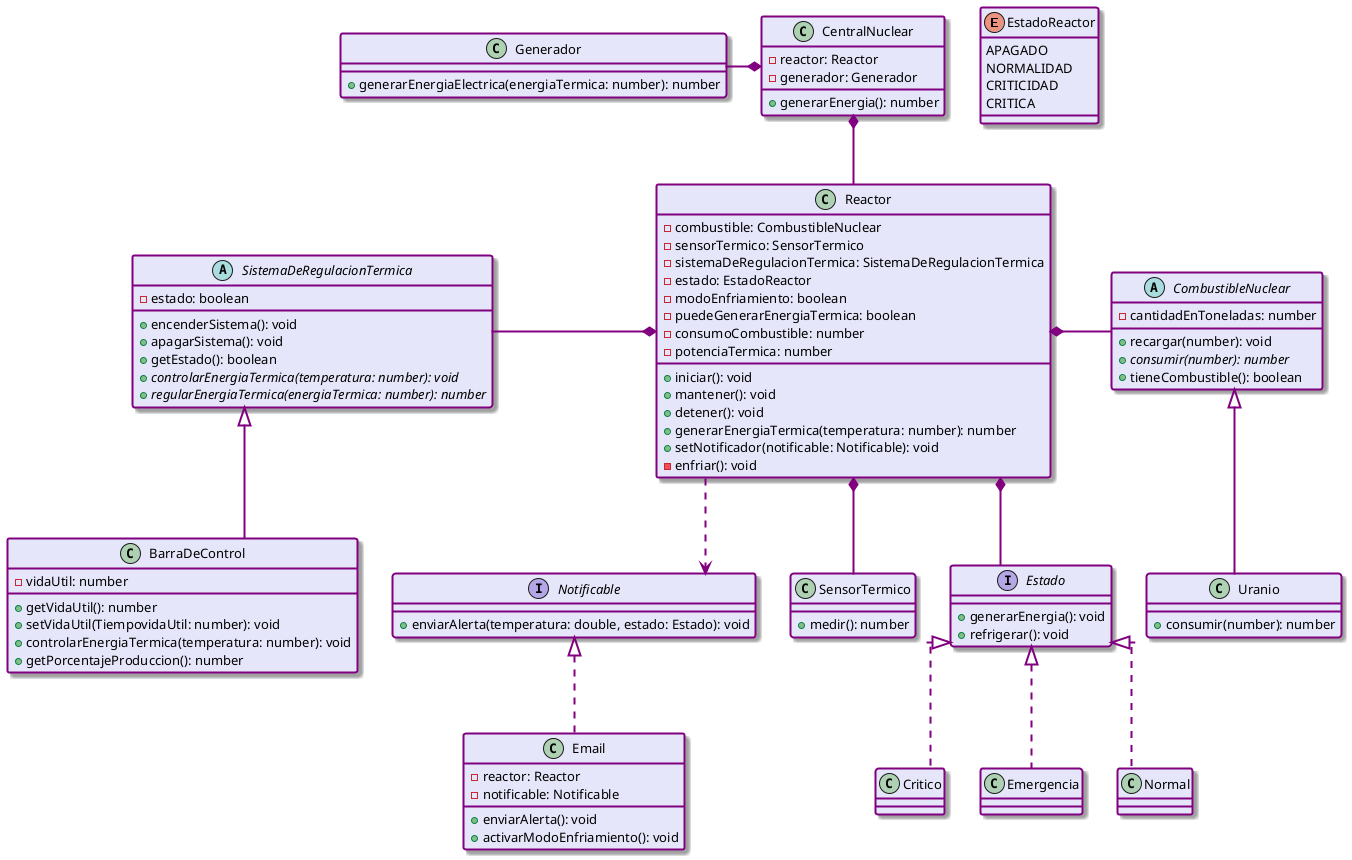 @startuml DiagramaCentral

' tema

!define MyFontColor #000000
!define MyBorderColor #800080
!define MyBackgroundColor #E6E6FA
!define MyArrowColor #800080

skinparam defaultFontName Arial
skinparam DefaultFontSize 13
skinparam Linetype ortho
skinparam Arrowcolor MyArrowColor
skinparam ArrowThickness 2
skinparam Classbordercolor MyBorderColor
skinparam ClassBorderThickness 2
skinparam ClassBackgroundColor MyBackgroundColor
skinparam Shadowing true
skinparam GroupInheritance 1
skinparam NoteBackgroundColor yellow
skinparam NoteBorderThickness 2

' clases

enum EstadoReactor {
  	APAGADO
  	NORMALIDAD
  	CRITICIDAD
  	CRITICA
}

abstract class CombustibleNuclear {
  	- cantidadEnToneladas: number

  	+ recargar(number): void
  	+ {abstract} consumir(number): number
  	+ tieneCombustible(): boolean
}

class Uranio extends CombustibleNuclear {
  	+ consumir(number): number
}

abstract class SistemaDeRegulacionTermica {
    - estado: boolean
    + encenderSistema(): void
    + apagarSistema(): void
    + getEstado(): boolean
    + {abstract} controlarEnergiaTermica(temperatura: number): void
	+ {abstract} regularEnergiaTermica(energiaTermica: number): number
}

class BarraDeControl extends SistemaDeRegulacionTermica {
    - vidaUtil: number
    + getVidaUtil(): number
    + setVidaUtil(TiempovidaUtil: number): void
    + controlarEnergiaTermica(temperatura: number): void
    + getPorcentajeProduccion(): number
}

class SensorTermico {
  	+ medir(): number
}

class Email {
  	- reactor: Reactor
	- notificable: Notificable

  	+ enviarAlerta(): void
  	+ activarModoEnfriamiento(): void
}

class Reactor {
	- combustible: CombustibleNuclear
	- sensorTermico: SensorTermico
	- sistemaDeRegulacionTermica: SistemaDeRegulacionTermica
	- estado: EstadoReactor
	- modoEnfriamiento: boolean
	- puedeGenerarEnergiaTermica: boolean
	- consumoCombustible: number
	- potenciaTermica: number

	+ iniciar(): void
	+ mantener(): void
	+ detener(): void
	+ generarEnergiaTermica(temperatura: number): number
	+ setNotificador(notificable: Notificable): void
	- enfriar(): void
}

class Generador {
	+ generarEnergiaElectrica(energiaTermica: number): number
}

class CentralNuclear {
	- reactor: Reactor
	- generador: Generador

	+ generarEnergia(): number
}

interface Estado {
	+ generarEnergia(): void
	+ refrigerar(): void
}

class Normal {

}

class Critico {

}

class Emergencia {

}

interface Notificable {
    + enviarAlerta(temperatura: double, estado: Estado): void
}

' relaciones

Reactor *-r- CombustibleNuclear
Reactor *-- SensorTermico
Reactor *-l- SistemaDeRegulacionTermica
Reactor *-d- Estado

CentralNuclear *-- Reactor
CentralNuclear *-l- Generador

Notificable <|.. Email
Notificable <.u. Reactor

Estado <|.. Normal
Estado <|.. Critico
Estado <|.. Emergencia

@enduml